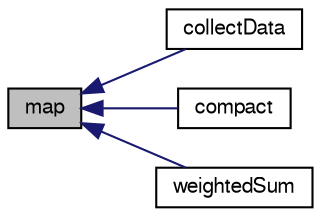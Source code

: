digraph "map"
{
  bgcolor="transparent";
  edge [fontname="FreeSans",fontsize="10",labelfontname="FreeSans",labelfontsize="10"];
  node [fontname="FreeSans",fontsize="10",shape=record];
  rankdir="LR";
  Node1 [label="map",height=0.2,width=0.4,color="black", fillcolor="grey75", style="filled" fontcolor="black"];
  Node1 -> Node2 [dir="back",color="midnightblue",fontsize="10",style="solid",fontname="FreeSans"];
  Node2 [label="collectData",height=0.2,width=0.4,color="black",URL="$a00675.html#a10dc06ebbf1e2e3a6eca327491184e73",tooltip="Use map to get the data into stencil order. "];
  Node1 -> Node3 [dir="back",color="midnightblue",fontsize="10",style="solid",fontname="FreeSans"];
  Node3 [label="compact",height=0.2,width=0.4,color="black",URL="$a00675.html#a043cdfc194924194e381a986c229569e",tooltip="After removing elements from the stencil adapt the schedule (map). "];
  Node1 -> Node4 [dir="back",color="midnightblue",fontsize="10",style="solid",fontname="FreeSans"];
  Node4 [label="weightedSum",height=0.2,width=0.4,color="black",URL="$a00675.html#a2fdf26b57a3f9d50f0a3dbb1cac598db",tooltip="Sum vol field contributions to create cell values. "];
}

